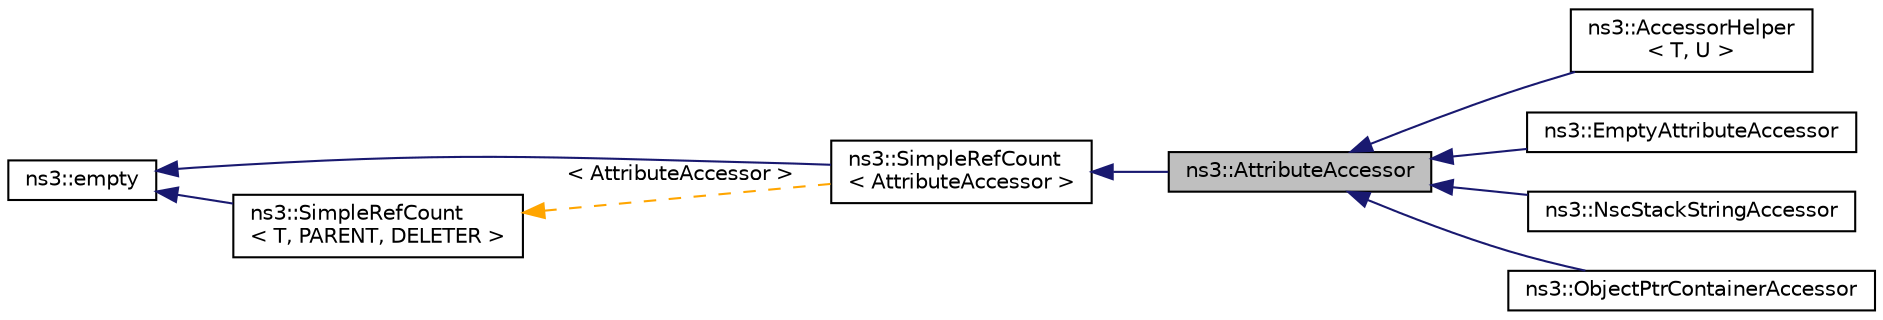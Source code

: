 digraph "ns3::AttributeAccessor"
{
 // LATEX_PDF_SIZE
  edge [fontname="Helvetica",fontsize="10",labelfontname="Helvetica",labelfontsize="10"];
  node [fontname="Helvetica",fontsize="10",shape=record];
  rankdir="LR";
  Node1 [label="ns3::AttributeAccessor",height=0.2,width=0.4,color="black", fillcolor="grey75", style="filled", fontcolor="black",tooltip="allow setting and getting the value of an attribute."];
  Node2 -> Node1 [dir="back",color="midnightblue",fontsize="10",style="solid",fontname="Helvetica"];
  Node2 [label="ns3::SimpleRefCount\l\< AttributeAccessor \>",height=0.2,width=0.4,color="black", fillcolor="white", style="filled",URL="$classns3_1_1_simple_ref_count.html",tooltip=" "];
  Node3 -> Node2 [dir="back",color="midnightblue",fontsize="10",style="solid",fontname="Helvetica"];
  Node3 [label="ns3::empty",height=0.2,width=0.4,color="black", fillcolor="white", style="filled",URL="$classns3_1_1empty.html",tooltip="make Callback use a separate empty type"];
  Node4 -> Node2 [dir="back",color="orange",fontsize="10",style="dashed",label=" \< AttributeAccessor \>" ,fontname="Helvetica"];
  Node4 [label="ns3::SimpleRefCount\l\< T, PARENT, DELETER \>",height=0.2,width=0.4,color="black", fillcolor="white", style="filled",URL="$classns3_1_1_simple_ref_count.html",tooltip="A template-based reference counting class."];
  Node3 -> Node4 [dir="back",color="midnightblue",fontsize="10",style="solid",fontname="Helvetica"];
  Node1 -> Node5 [dir="back",color="midnightblue",fontsize="10",style="solid",fontname="Helvetica"];
  Node5 [label="ns3::AccessorHelper\l\< T, U \>",height=0.2,width=0.4,color="black", fillcolor="white", style="filled",URL="$classns3_1_1_accessor_helper.html",tooltip="Basic functionality for accessing class attributes via class data members, or get functor/set methods..."];
  Node1 -> Node6 [dir="back",color="midnightblue",fontsize="10",style="solid",fontname="Helvetica"];
  Node6 [label="ns3::EmptyAttributeAccessor",height=0.2,width=0.4,color="black", fillcolor="white", style="filled",URL="$classns3_1_1_empty_attribute_accessor.html",tooltip="An accessor for EmptyAttributeValue."];
  Node1 -> Node7 [dir="back",color="midnightblue",fontsize="10",style="solid",fontname="Helvetica"];
  Node7 [label="ns3::NscStackStringAccessor",height=0.2,width=0.4,color="black", fillcolor="white", style="filled",URL="$classns3_1_1_nsc_stack_string_accessor.html",tooltip="This object represent the underlying nsc stack attributes and provide a ns-3-like system to access th..."];
  Node1 -> Node8 [dir="back",color="midnightblue",fontsize="10",style="solid",fontname="Helvetica"];
  Node8 [label="ns3::ObjectPtrContainerAccessor",height=0.2,width=0.4,color="black", fillcolor="white", style="filled",URL="$classns3_1_1_object_ptr_container_accessor.html",tooltip="AttributeAccessor implementation for ObjectPtrContainerValue."];
}
